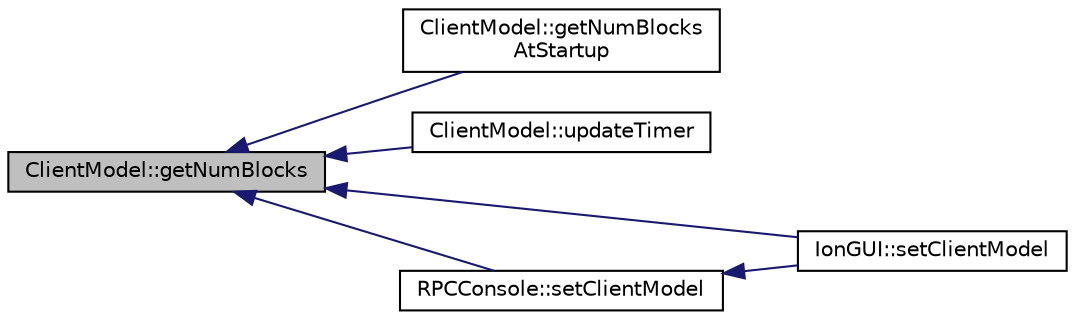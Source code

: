 digraph "ClientModel::getNumBlocks"
{
  edge [fontname="Helvetica",fontsize="10",labelfontname="Helvetica",labelfontsize="10"];
  node [fontname="Helvetica",fontsize="10",shape=record];
  rankdir="LR";
  Node62 [label="ClientModel::getNumBlocks",height=0.2,width=0.4,color="black", fillcolor="grey75", style="filled", fontcolor="black"];
  Node62 -> Node63 [dir="back",color="midnightblue",fontsize="10",style="solid",fontname="Helvetica"];
  Node63 [label="ClientModel::getNumBlocks\lAtStartup",height=0.2,width=0.4,color="black", fillcolor="white", style="filled",URL="$df/d25/class_client_model.html#a6bc7b2b076e7d4f999f189b6db74d909"];
  Node62 -> Node64 [dir="back",color="midnightblue",fontsize="10",style="solid",fontname="Helvetica"];
  Node64 [label="ClientModel::updateTimer",height=0.2,width=0.4,color="black", fillcolor="white", style="filled",URL="$df/d25/class_client_model.html#a82d434ebd032c00736e043ce2d36ac5e"];
  Node62 -> Node65 [dir="back",color="midnightblue",fontsize="10",style="solid",fontname="Helvetica"];
  Node65 [label="IonGUI::setClientModel",height=0.2,width=0.4,color="black", fillcolor="white", style="filled",URL="$dc/d0b/class_ion_g_u_i.html#aee0c583c834ce4f4c598c29db83b0680",tooltip="Set the client model. "];
  Node62 -> Node66 [dir="back",color="midnightblue",fontsize="10",style="solid",fontname="Helvetica"];
  Node66 [label="RPCConsole::setClientModel",height=0.2,width=0.4,color="black", fillcolor="white", style="filled",URL="$d7/de8/class_r_p_c_console.html#a355349a33664a07628e9ca22a60f5fa7"];
  Node66 -> Node65 [dir="back",color="midnightblue",fontsize="10",style="solid",fontname="Helvetica"];
}
